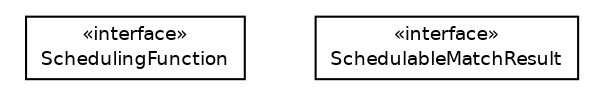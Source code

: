 #!/usr/local/bin/dot
#
# Class diagram 
# Generated by UmlGraph version 4.4 (http://www.spinellis.gr/sw/umlgraph)
#

digraph G {
	edge [fontname="Helvetica",fontsize=10,labelfontname="Helvetica",labelfontsize=10];
	node [fontname="Helvetica",fontsize=10,shape=plaintext];
	// it.apice.sapere.api.ecolaws.scheduling.SchedulingFunction
	c1000 [label=<<table border="0" cellborder="1" cellspacing="0" cellpadding="2" port="p" href="./SchedulingFunction.html">
		<tr><td><table border="0" cellspacing="0" cellpadding="1">
			<tr><td> &laquo;interface&raquo; </td></tr>
			<tr><td> SchedulingFunction </td></tr>
		</table></td></tr>
		</table>>, fontname="Helvetica", fontcolor="black", fontsize=9.0];
	// it.apice.sapere.api.ecolaws.scheduling.SchedulableMatchResult
	c1001 [label=<<table border="0" cellborder="1" cellspacing="0" cellpadding="2" port="p" href="./SchedulableMatchResult.html">
		<tr><td><table border="0" cellspacing="0" cellpadding="1">
			<tr><td> &laquo;interface&raquo; </td></tr>
			<tr><td> SchedulableMatchResult </td></tr>
		</table></td></tr>
		</table>>, fontname="Helvetica", fontcolor="black", fontsize=9.0];
}

